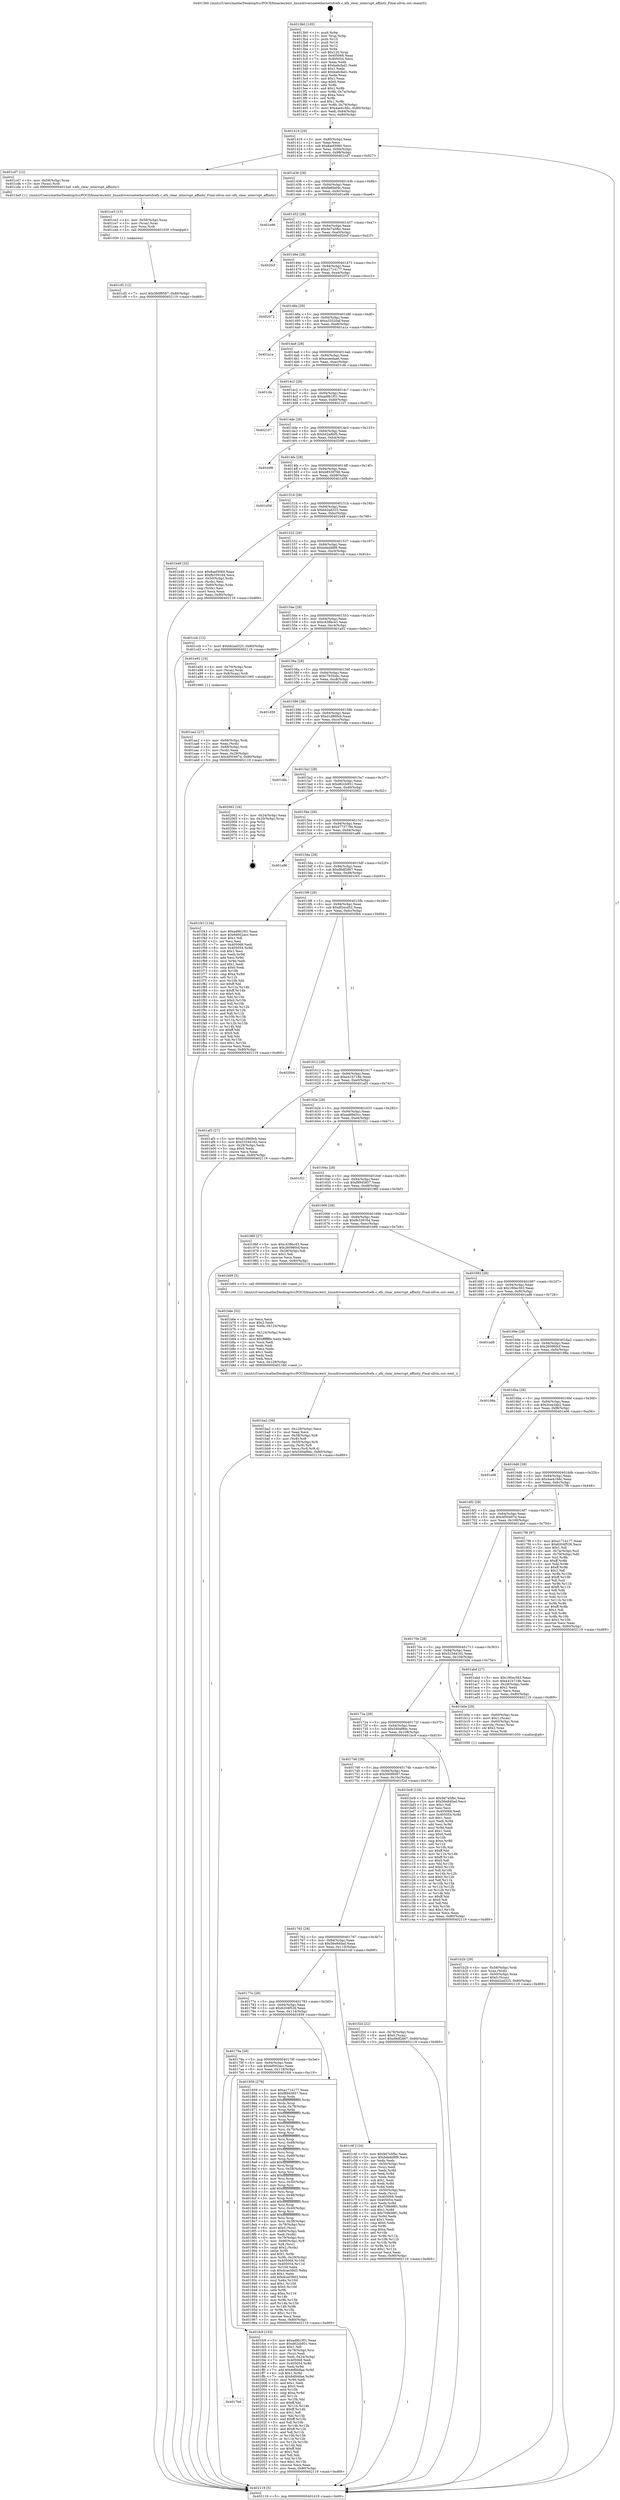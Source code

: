 digraph "0x4013b0" {
  label = "0x4013b0 (/mnt/c/Users/mathe/Desktop/tcc/POCII/binaries/extr_linuxdriversnetethernetsfcefx.c_efx_clear_interrupt_affinity_Final-ollvm.out::main(0))"
  labelloc = "t"
  node[shape=record]

  Entry [label="",width=0.3,height=0.3,shape=circle,fillcolor=black,style=filled]
  "0x401419" [label="{
     0x401419 [29]\l
     | [instrs]\l
     &nbsp;&nbsp;0x401419 \<+3\>: mov -0x80(%rbp),%eax\l
     &nbsp;&nbsp;0x40141c \<+2\>: mov %eax,%ecx\l
     &nbsp;&nbsp;0x40141e \<+6\>: sub $0x8aef3060,%ecx\l
     &nbsp;&nbsp;0x401424 \<+6\>: mov %eax,-0x94(%rbp)\l
     &nbsp;&nbsp;0x40142a \<+6\>: mov %ecx,-0x98(%rbp)\l
     &nbsp;&nbsp;0x401430 \<+6\>: je 0000000000401cd7 \<main+0x927\>\l
  }"]
  "0x401cd7" [label="{
     0x401cd7 [12]\l
     | [instrs]\l
     &nbsp;&nbsp;0x401cd7 \<+4\>: mov -0x58(%rbp),%rax\l
     &nbsp;&nbsp;0x401cdb \<+3\>: mov (%rax),%rdi\l
     &nbsp;&nbsp;0x401cde \<+5\>: call 00000000004013a0 \<efx_clear_interrupt_affinity\>\l
     | [calls]\l
     &nbsp;&nbsp;0x4013a0 \{1\} (/mnt/c/Users/mathe/Desktop/tcc/POCII/binaries/extr_linuxdriversnetethernetsfcefx.c_efx_clear_interrupt_affinity_Final-ollvm.out::efx_clear_interrupt_affinity)\l
  }"]
  "0x401436" [label="{
     0x401436 [28]\l
     | [instrs]\l
     &nbsp;&nbsp;0x401436 \<+5\>: jmp 000000000040143b \<main+0x8b\>\l
     &nbsp;&nbsp;0x40143b \<+6\>: mov -0x94(%rbp),%eax\l
     &nbsp;&nbsp;0x401441 \<+5\>: sub $0x8e6fa09c,%eax\l
     &nbsp;&nbsp;0x401446 \<+6\>: mov %eax,-0x9c(%rbp)\l
     &nbsp;&nbsp;0x40144c \<+6\>: je 0000000000401e96 \<main+0xae6\>\l
  }"]
  Exit [label="",width=0.3,height=0.3,shape=circle,fillcolor=black,style=filled,peripheries=2]
  "0x401e96" [label="{
     0x401e96\l
  }", style=dashed]
  "0x401452" [label="{
     0x401452 [28]\l
     | [instrs]\l
     &nbsp;&nbsp;0x401452 \<+5\>: jmp 0000000000401457 \<main+0xa7\>\l
     &nbsp;&nbsp;0x401457 \<+6\>: mov -0x94(%rbp),%eax\l
     &nbsp;&nbsp;0x40145d \<+5\>: sub $0x9d7a5fbc,%eax\l
     &nbsp;&nbsp;0x401462 \<+6\>: mov %eax,-0xa0(%rbp)\l
     &nbsp;&nbsp;0x401468 \<+6\>: je 00000000004020cf \<main+0xd1f\>\l
  }"]
  "0x4017b6" [label="{
     0x4017b6\l
  }", style=dashed]
  "0x4020cf" [label="{
     0x4020cf\l
  }", style=dashed]
  "0x40146e" [label="{
     0x40146e [28]\l
     | [instrs]\l
     &nbsp;&nbsp;0x40146e \<+5\>: jmp 0000000000401473 \<main+0xc3\>\l
     &nbsp;&nbsp;0x401473 \<+6\>: mov -0x94(%rbp),%eax\l
     &nbsp;&nbsp;0x401479 \<+5\>: sub $0xa1714177,%eax\l
     &nbsp;&nbsp;0x40147e \<+6\>: mov %eax,-0xa4(%rbp)\l
     &nbsp;&nbsp;0x401484 \<+6\>: je 0000000000402072 \<main+0xcc2\>\l
  }"]
  "0x401fc9" [label="{
     0x401fc9 [153]\l
     | [instrs]\l
     &nbsp;&nbsp;0x401fc9 \<+5\>: mov $0xad9b1f01,%eax\l
     &nbsp;&nbsp;0x401fce \<+5\>: mov $0xd62cb951,%ecx\l
     &nbsp;&nbsp;0x401fd3 \<+2\>: mov $0x1,%dl\l
     &nbsp;&nbsp;0x401fd5 \<+4\>: mov -0x78(%rbp),%rsi\l
     &nbsp;&nbsp;0x401fd9 \<+2\>: mov (%rsi),%edi\l
     &nbsp;&nbsp;0x401fdb \<+3\>: mov %edi,-0x24(%rbp)\l
     &nbsp;&nbsp;0x401fde \<+7\>: mov 0x405068,%edi\l
     &nbsp;&nbsp;0x401fe5 \<+8\>: mov 0x405054,%r8d\l
     &nbsp;&nbsp;0x401fed \<+3\>: mov %edi,%r9d\l
     &nbsp;&nbsp;0x401ff0 \<+7\>: add $0x8dfd4fae,%r9d\l
     &nbsp;&nbsp;0x401ff7 \<+4\>: sub $0x1,%r9d\l
     &nbsp;&nbsp;0x401ffb \<+7\>: sub $0x8dfd4fae,%r9d\l
     &nbsp;&nbsp;0x402002 \<+4\>: imul %r9d,%edi\l
     &nbsp;&nbsp;0x402006 \<+3\>: and $0x1,%edi\l
     &nbsp;&nbsp;0x402009 \<+3\>: cmp $0x0,%edi\l
     &nbsp;&nbsp;0x40200c \<+4\>: sete %r10b\l
     &nbsp;&nbsp;0x402010 \<+4\>: cmp $0xa,%r8d\l
     &nbsp;&nbsp;0x402014 \<+4\>: setl %r11b\l
     &nbsp;&nbsp;0x402018 \<+3\>: mov %r10b,%bl\l
     &nbsp;&nbsp;0x40201b \<+3\>: xor $0xff,%bl\l
     &nbsp;&nbsp;0x40201e \<+3\>: mov %r11b,%r14b\l
     &nbsp;&nbsp;0x402021 \<+4\>: xor $0xff,%r14b\l
     &nbsp;&nbsp;0x402025 \<+3\>: xor $0x1,%dl\l
     &nbsp;&nbsp;0x402028 \<+3\>: mov %bl,%r15b\l
     &nbsp;&nbsp;0x40202b \<+4\>: and $0xff,%r15b\l
     &nbsp;&nbsp;0x40202f \<+3\>: and %dl,%r10b\l
     &nbsp;&nbsp;0x402032 \<+3\>: mov %r14b,%r12b\l
     &nbsp;&nbsp;0x402035 \<+4\>: and $0xff,%r12b\l
     &nbsp;&nbsp;0x402039 \<+3\>: and %dl,%r11b\l
     &nbsp;&nbsp;0x40203c \<+3\>: or %r10b,%r15b\l
     &nbsp;&nbsp;0x40203f \<+3\>: or %r11b,%r12b\l
     &nbsp;&nbsp;0x402042 \<+3\>: xor %r12b,%r15b\l
     &nbsp;&nbsp;0x402045 \<+3\>: or %r14b,%bl\l
     &nbsp;&nbsp;0x402048 \<+3\>: xor $0xff,%bl\l
     &nbsp;&nbsp;0x40204b \<+3\>: or $0x1,%dl\l
     &nbsp;&nbsp;0x40204e \<+2\>: and %dl,%bl\l
     &nbsp;&nbsp;0x402050 \<+3\>: or %bl,%r15b\l
     &nbsp;&nbsp;0x402053 \<+4\>: test $0x1,%r15b\l
     &nbsp;&nbsp;0x402057 \<+3\>: cmovne %ecx,%eax\l
     &nbsp;&nbsp;0x40205a \<+3\>: mov %eax,-0x80(%rbp)\l
     &nbsp;&nbsp;0x40205d \<+5\>: jmp 0000000000402119 \<main+0xd69\>\l
  }"]
  "0x402072" [label="{
     0x402072\l
  }", style=dashed]
  "0x40148a" [label="{
     0x40148a [28]\l
     | [instrs]\l
     &nbsp;&nbsp;0x40148a \<+5\>: jmp 000000000040148f \<main+0xdf\>\l
     &nbsp;&nbsp;0x40148f \<+6\>: mov -0x94(%rbp),%eax\l
     &nbsp;&nbsp;0x401495 \<+5\>: sub $0xa33520af,%eax\l
     &nbsp;&nbsp;0x40149a \<+6\>: mov %eax,-0xa8(%rbp)\l
     &nbsp;&nbsp;0x4014a0 \<+6\>: je 0000000000401a1a \<main+0x66a\>\l
  }"]
  "0x401cf2" [label="{
     0x401cf2 [12]\l
     | [instrs]\l
     &nbsp;&nbsp;0x401cf2 \<+7\>: movl $0x560f9587,-0x80(%rbp)\l
     &nbsp;&nbsp;0x401cf9 \<+5\>: jmp 0000000000402119 \<main+0xd69\>\l
  }"]
  "0x401a1a" [label="{
     0x401a1a\l
  }", style=dashed]
  "0x4014a6" [label="{
     0x4014a6 [28]\l
     | [instrs]\l
     &nbsp;&nbsp;0x4014a6 \<+5\>: jmp 00000000004014ab \<main+0xfb\>\l
     &nbsp;&nbsp;0x4014ab \<+6\>: mov -0x94(%rbp),%eax\l
     &nbsp;&nbsp;0x4014b1 \<+5\>: sub $0xaceedaa6,%eax\l
     &nbsp;&nbsp;0x4014b6 \<+6\>: mov %eax,-0xac(%rbp)\l
     &nbsp;&nbsp;0x4014bc \<+6\>: je 0000000000401cfe \<main+0x94e\>\l
  }"]
  "0x401ce3" [label="{
     0x401ce3 [15]\l
     | [instrs]\l
     &nbsp;&nbsp;0x401ce3 \<+4\>: mov -0x58(%rbp),%rax\l
     &nbsp;&nbsp;0x401ce7 \<+3\>: mov (%rax),%rax\l
     &nbsp;&nbsp;0x401cea \<+3\>: mov %rax,%rdi\l
     &nbsp;&nbsp;0x401ced \<+5\>: call 0000000000401030 \<free@plt\>\l
     | [calls]\l
     &nbsp;&nbsp;0x401030 \{1\} (unknown)\l
  }"]
  "0x401cfe" [label="{
     0x401cfe\l
  }", style=dashed]
  "0x4014c2" [label="{
     0x4014c2 [28]\l
     | [instrs]\l
     &nbsp;&nbsp;0x4014c2 \<+5\>: jmp 00000000004014c7 \<main+0x117\>\l
     &nbsp;&nbsp;0x4014c7 \<+6\>: mov -0x94(%rbp),%eax\l
     &nbsp;&nbsp;0x4014cd \<+5\>: sub $0xad9b1f01,%eax\l
     &nbsp;&nbsp;0x4014d2 \<+6\>: mov %eax,-0xb0(%rbp)\l
     &nbsp;&nbsp;0x4014d8 \<+6\>: je 0000000000402107 \<main+0xd57\>\l
  }"]
  "0x401ba2" [label="{
     0x401ba2 [39]\l
     | [instrs]\l
     &nbsp;&nbsp;0x401ba2 \<+6\>: mov -0x128(%rbp),%ecx\l
     &nbsp;&nbsp;0x401ba8 \<+3\>: imul %eax,%ecx\l
     &nbsp;&nbsp;0x401bab \<+4\>: mov -0x58(%rbp),%r8\l
     &nbsp;&nbsp;0x401baf \<+3\>: mov (%r8),%r8\l
     &nbsp;&nbsp;0x401bb2 \<+4\>: mov -0x50(%rbp),%r9\l
     &nbsp;&nbsp;0x401bb6 \<+3\>: movslq (%r9),%r9\l
     &nbsp;&nbsp;0x401bb9 \<+4\>: mov %ecx,(%r8,%r9,4)\l
     &nbsp;&nbsp;0x401bbd \<+7\>: movl $0x540af9dc,-0x80(%rbp)\l
     &nbsp;&nbsp;0x401bc4 \<+5\>: jmp 0000000000402119 \<main+0xd69\>\l
  }"]
  "0x402107" [label="{
     0x402107\l
  }", style=dashed]
  "0x4014de" [label="{
     0x4014de [28]\l
     | [instrs]\l
     &nbsp;&nbsp;0x4014de \<+5\>: jmp 00000000004014e3 \<main+0x133\>\l
     &nbsp;&nbsp;0x4014e3 \<+6\>: mov -0x94(%rbp),%eax\l
     &nbsp;&nbsp;0x4014e9 \<+5\>: sub $0xb42a8bf5,%eax\l
     &nbsp;&nbsp;0x4014ee \<+6\>: mov %eax,-0xb4(%rbp)\l
     &nbsp;&nbsp;0x4014f4 \<+6\>: je 00000000004020f6 \<main+0xd46\>\l
  }"]
  "0x401b6e" [label="{
     0x401b6e [52]\l
     | [instrs]\l
     &nbsp;&nbsp;0x401b6e \<+2\>: xor %ecx,%ecx\l
     &nbsp;&nbsp;0x401b70 \<+5\>: mov $0x2,%edx\l
     &nbsp;&nbsp;0x401b75 \<+6\>: mov %edx,-0x124(%rbp)\l
     &nbsp;&nbsp;0x401b7b \<+1\>: cltd\l
     &nbsp;&nbsp;0x401b7c \<+6\>: mov -0x124(%rbp),%esi\l
     &nbsp;&nbsp;0x401b82 \<+2\>: idiv %esi\l
     &nbsp;&nbsp;0x401b84 \<+6\>: imul $0xfffffffe,%edx,%edx\l
     &nbsp;&nbsp;0x401b8a \<+2\>: mov %ecx,%edi\l
     &nbsp;&nbsp;0x401b8c \<+2\>: sub %edx,%edi\l
     &nbsp;&nbsp;0x401b8e \<+2\>: mov %ecx,%edx\l
     &nbsp;&nbsp;0x401b90 \<+3\>: sub $0x1,%edx\l
     &nbsp;&nbsp;0x401b93 \<+2\>: add %edx,%edi\l
     &nbsp;&nbsp;0x401b95 \<+2\>: sub %edi,%ecx\l
     &nbsp;&nbsp;0x401b97 \<+6\>: mov %ecx,-0x128(%rbp)\l
     &nbsp;&nbsp;0x401b9d \<+5\>: call 0000000000401160 \<next_i\>\l
     | [calls]\l
     &nbsp;&nbsp;0x401160 \{1\} (/mnt/c/Users/mathe/Desktop/tcc/POCII/binaries/extr_linuxdriversnetethernetsfcefx.c_efx_clear_interrupt_affinity_Final-ollvm.out::next_i)\l
  }"]
  "0x4020f6" [label="{
     0x4020f6\l
  }", style=dashed]
  "0x4014fa" [label="{
     0x4014fa [28]\l
     | [instrs]\l
     &nbsp;&nbsp;0x4014fa \<+5\>: jmp 00000000004014ff \<main+0x14f\>\l
     &nbsp;&nbsp;0x4014ff \<+6\>: mov -0x94(%rbp),%eax\l
     &nbsp;&nbsp;0x401505 \<+5\>: sub $0xb8538798,%eax\l
     &nbsp;&nbsp;0x40150a \<+6\>: mov %eax,-0xb8(%rbp)\l
     &nbsp;&nbsp;0x401510 \<+6\>: je 0000000000401d59 \<main+0x9a9\>\l
  }"]
  "0x401b2b" [label="{
     0x401b2b [29]\l
     | [instrs]\l
     &nbsp;&nbsp;0x401b2b \<+4\>: mov -0x58(%rbp),%rdi\l
     &nbsp;&nbsp;0x401b2f \<+3\>: mov %rax,(%rdi)\l
     &nbsp;&nbsp;0x401b32 \<+4\>: mov -0x50(%rbp),%rax\l
     &nbsp;&nbsp;0x401b36 \<+6\>: movl $0x0,(%rax)\l
     &nbsp;&nbsp;0x401b3c \<+7\>: movl $0xbb2ad325,-0x80(%rbp)\l
     &nbsp;&nbsp;0x401b43 \<+5\>: jmp 0000000000402119 \<main+0xd69\>\l
  }"]
  "0x401d59" [label="{
     0x401d59\l
  }", style=dashed]
  "0x401516" [label="{
     0x401516 [28]\l
     | [instrs]\l
     &nbsp;&nbsp;0x401516 \<+5\>: jmp 000000000040151b \<main+0x16b\>\l
     &nbsp;&nbsp;0x40151b \<+6\>: mov -0x94(%rbp),%eax\l
     &nbsp;&nbsp;0x401521 \<+5\>: sub $0xbb2ad325,%eax\l
     &nbsp;&nbsp;0x401526 \<+6\>: mov %eax,-0xbc(%rbp)\l
     &nbsp;&nbsp;0x40152c \<+6\>: je 0000000000401b48 \<main+0x798\>\l
  }"]
  "0x401aa2" [label="{
     0x401aa2 [27]\l
     | [instrs]\l
     &nbsp;&nbsp;0x401aa2 \<+4\>: mov -0x68(%rbp),%rdi\l
     &nbsp;&nbsp;0x401aa6 \<+2\>: mov %eax,(%rdi)\l
     &nbsp;&nbsp;0x401aa8 \<+4\>: mov -0x68(%rbp),%rdi\l
     &nbsp;&nbsp;0x401aac \<+2\>: mov (%rdi),%eax\l
     &nbsp;&nbsp;0x401aae \<+3\>: mov %eax,-0x28(%rbp)\l
     &nbsp;&nbsp;0x401ab1 \<+7\>: movl $0x4f50497d,-0x80(%rbp)\l
     &nbsp;&nbsp;0x401ab8 \<+5\>: jmp 0000000000402119 \<main+0xd69\>\l
  }"]
  "0x401b48" [label="{
     0x401b48 [33]\l
     | [instrs]\l
     &nbsp;&nbsp;0x401b48 \<+5\>: mov $0x8aef3060,%eax\l
     &nbsp;&nbsp;0x401b4d \<+5\>: mov $0xfb339164,%ecx\l
     &nbsp;&nbsp;0x401b52 \<+4\>: mov -0x50(%rbp),%rdx\l
     &nbsp;&nbsp;0x401b56 \<+2\>: mov (%rdx),%esi\l
     &nbsp;&nbsp;0x401b58 \<+4\>: mov -0x60(%rbp),%rdx\l
     &nbsp;&nbsp;0x401b5c \<+2\>: cmp (%rdx),%esi\l
     &nbsp;&nbsp;0x401b5e \<+3\>: cmovl %ecx,%eax\l
     &nbsp;&nbsp;0x401b61 \<+3\>: mov %eax,-0x80(%rbp)\l
     &nbsp;&nbsp;0x401b64 \<+5\>: jmp 0000000000402119 \<main+0xd69\>\l
  }"]
  "0x401532" [label="{
     0x401532 [28]\l
     | [instrs]\l
     &nbsp;&nbsp;0x401532 \<+5\>: jmp 0000000000401537 \<main+0x187\>\l
     &nbsp;&nbsp;0x401537 \<+6\>: mov -0x94(%rbp),%eax\l
     &nbsp;&nbsp;0x40153d \<+5\>: sub $0xbdedd8f9,%eax\l
     &nbsp;&nbsp;0x401542 \<+6\>: mov %eax,-0xc0(%rbp)\l
     &nbsp;&nbsp;0x401548 \<+6\>: je 0000000000401ccb \<main+0x91b\>\l
  }"]
  "0x40179a" [label="{
     0x40179a [28]\l
     | [instrs]\l
     &nbsp;&nbsp;0x40179a \<+5\>: jmp 000000000040179f \<main+0x3ef\>\l
     &nbsp;&nbsp;0x40179f \<+6\>: mov -0x94(%rbp),%eax\l
     &nbsp;&nbsp;0x4017a5 \<+5\>: sub $0x6d002acc,%eax\l
     &nbsp;&nbsp;0x4017aa \<+6\>: mov %eax,-0x118(%rbp)\l
     &nbsp;&nbsp;0x4017b0 \<+6\>: je 0000000000401fc9 \<main+0xc19\>\l
  }"]
  "0x401ccb" [label="{
     0x401ccb [12]\l
     | [instrs]\l
     &nbsp;&nbsp;0x401ccb \<+7\>: movl $0xbb2ad325,-0x80(%rbp)\l
     &nbsp;&nbsp;0x401cd2 \<+5\>: jmp 0000000000402119 \<main+0xd69\>\l
  }"]
  "0x40154e" [label="{
     0x40154e [28]\l
     | [instrs]\l
     &nbsp;&nbsp;0x40154e \<+5\>: jmp 0000000000401553 \<main+0x1a3\>\l
     &nbsp;&nbsp;0x401553 \<+6\>: mov -0x94(%rbp),%eax\l
     &nbsp;&nbsp;0x401559 \<+5\>: sub $0xc438bc43,%eax\l
     &nbsp;&nbsp;0x40155e \<+6\>: mov %eax,-0xc4(%rbp)\l
     &nbsp;&nbsp;0x401564 \<+6\>: je 0000000000401a92 \<main+0x6e2\>\l
  }"]
  "0x401859" [label="{
     0x401859 [278]\l
     | [instrs]\l
     &nbsp;&nbsp;0x401859 \<+5\>: mov $0xa1714177,%eax\l
     &nbsp;&nbsp;0x40185e \<+5\>: mov $0xf8945857,%ecx\l
     &nbsp;&nbsp;0x401863 \<+3\>: mov %rsp,%rdx\l
     &nbsp;&nbsp;0x401866 \<+4\>: add $0xfffffffffffffff0,%rdx\l
     &nbsp;&nbsp;0x40186a \<+3\>: mov %rdx,%rsp\l
     &nbsp;&nbsp;0x40186d \<+4\>: mov %rdx,-0x78(%rbp)\l
     &nbsp;&nbsp;0x401871 \<+3\>: mov %rsp,%rdx\l
     &nbsp;&nbsp;0x401874 \<+4\>: add $0xfffffffffffffff0,%rdx\l
     &nbsp;&nbsp;0x401878 \<+3\>: mov %rdx,%rsp\l
     &nbsp;&nbsp;0x40187b \<+3\>: mov %rsp,%rsi\l
     &nbsp;&nbsp;0x40187e \<+4\>: add $0xfffffffffffffff0,%rsi\l
     &nbsp;&nbsp;0x401882 \<+3\>: mov %rsi,%rsp\l
     &nbsp;&nbsp;0x401885 \<+4\>: mov %rsi,-0x70(%rbp)\l
     &nbsp;&nbsp;0x401889 \<+3\>: mov %rsp,%rsi\l
     &nbsp;&nbsp;0x40188c \<+4\>: add $0xfffffffffffffff0,%rsi\l
     &nbsp;&nbsp;0x401890 \<+3\>: mov %rsi,%rsp\l
     &nbsp;&nbsp;0x401893 \<+4\>: mov %rsi,-0x68(%rbp)\l
     &nbsp;&nbsp;0x401897 \<+3\>: mov %rsp,%rsi\l
     &nbsp;&nbsp;0x40189a \<+4\>: add $0xfffffffffffffff0,%rsi\l
     &nbsp;&nbsp;0x40189e \<+3\>: mov %rsi,%rsp\l
     &nbsp;&nbsp;0x4018a1 \<+4\>: mov %rsi,-0x60(%rbp)\l
     &nbsp;&nbsp;0x4018a5 \<+3\>: mov %rsp,%rsi\l
     &nbsp;&nbsp;0x4018a8 \<+4\>: add $0xfffffffffffffff0,%rsi\l
     &nbsp;&nbsp;0x4018ac \<+3\>: mov %rsi,%rsp\l
     &nbsp;&nbsp;0x4018af \<+4\>: mov %rsi,-0x58(%rbp)\l
     &nbsp;&nbsp;0x4018b3 \<+3\>: mov %rsp,%rsi\l
     &nbsp;&nbsp;0x4018b6 \<+4\>: add $0xfffffffffffffff0,%rsi\l
     &nbsp;&nbsp;0x4018ba \<+3\>: mov %rsi,%rsp\l
     &nbsp;&nbsp;0x4018bd \<+4\>: mov %rsi,-0x50(%rbp)\l
     &nbsp;&nbsp;0x4018c1 \<+3\>: mov %rsp,%rsi\l
     &nbsp;&nbsp;0x4018c4 \<+4\>: add $0xfffffffffffffff0,%rsi\l
     &nbsp;&nbsp;0x4018c8 \<+3\>: mov %rsi,%rsp\l
     &nbsp;&nbsp;0x4018cb \<+4\>: mov %rsi,-0x48(%rbp)\l
     &nbsp;&nbsp;0x4018cf \<+3\>: mov %rsp,%rsi\l
     &nbsp;&nbsp;0x4018d2 \<+4\>: add $0xfffffffffffffff0,%rsi\l
     &nbsp;&nbsp;0x4018d6 \<+3\>: mov %rsi,%rsp\l
     &nbsp;&nbsp;0x4018d9 \<+4\>: mov %rsi,-0x40(%rbp)\l
     &nbsp;&nbsp;0x4018dd \<+3\>: mov %rsp,%rsi\l
     &nbsp;&nbsp;0x4018e0 \<+4\>: add $0xfffffffffffffff0,%rsi\l
     &nbsp;&nbsp;0x4018e4 \<+3\>: mov %rsi,%rsp\l
     &nbsp;&nbsp;0x4018e7 \<+4\>: mov %rsi,-0x38(%rbp)\l
     &nbsp;&nbsp;0x4018eb \<+4\>: mov -0x78(%rbp),%rsi\l
     &nbsp;&nbsp;0x4018ef \<+6\>: movl $0x0,(%rsi)\l
     &nbsp;&nbsp;0x4018f5 \<+6\>: mov -0x84(%rbp),%edi\l
     &nbsp;&nbsp;0x4018fb \<+2\>: mov %edi,(%rdx)\l
     &nbsp;&nbsp;0x4018fd \<+4\>: mov -0x70(%rbp),%rsi\l
     &nbsp;&nbsp;0x401901 \<+7\>: mov -0x90(%rbp),%r8\l
     &nbsp;&nbsp;0x401908 \<+3\>: mov %r8,(%rsi)\l
     &nbsp;&nbsp;0x40190b \<+3\>: cmpl $0x2,(%rdx)\l
     &nbsp;&nbsp;0x40190e \<+4\>: setne %r9b\l
     &nbsp;&nbsp;0x401912 \<+4\>: and $0x1,%r9b\l
     &nbsp;&nbsp;0x401916 \<+4\>: mov %r9b,-0x29(%rbp)\l
     &nbsp;&nbsp;0x40191a \<+8\>: mov 0x405068,%r10d\l
     &nbsp;&nbsp;0x401922 \<+8\>: mov 0x405054,%r11d\l
     &nbsp;&nbsp;0x40192a \<+3\>: mov %r10d,%ebx\l
     &nbsp;&nbsp;0x40192d \<+6\>: sub $0xdcae38d3,%ebx\l
     &nbsp;&nbsp;0x401933 \<+3\>: sub $0x1,%ebx\l
     &nbsp;&nbsp;0x401936 \<+6\>: add $0xdcae38d3,%ebx\l
     &nbsp;&nbsp;0x40193c \<+4\>: imul %ebx,%r10d\l
     &nbsp;&nbsp;0x401940 \<+4\>: and $0x1,%r10d\l
     &nbsp;&nbsp;0x401944 \<+4\>: cmp $0x0,%r10d\l
     &nbsp;&nbsp;0x401948 \<+4\>: sete %r9b\l
     &nbsp;&nbsp;0x40194c \<+4\>: cmp $0xa,%r11d\l
     &nbsp;&nbsp;0x401950 \<+4\>: setl %r14b\l
     &nbsp;&nbsp;0x401954 \<+3\>: mov %r9b,%r15b\l
     &nbsp;&nbsp;0x401957 \<+3\>: and %r14b,%r15b\l
     &nbsp;&nbsp;0x40195a \<+3\>: xor %r14b,%r9b\l
     &nbsp;&nbsp;0x40195d \<+3\>: or %r9b,%r15b\l
     &nbsp;&nbsp;0x401960 \<+4\>: test $0x1,%r15b\l
     &nbsp;&nbsp;0x401964 \<+3\>: cmovne %ecx,%eax\l
     &nbsp;&nbsp;0x401967 \<+3\>: mov %eax,-0x80(%rbp)\l
     &nbsp;&nbsp;0x40196a \<+5\>: jmp 0000000000402119 \<main+0xd69\>\l
  }"]
  "0x401a92" [label="{
     0x401a92 [16]\l
     | [instrs]\l
     &nbsp;&nbsp;0x401a92 \<+4\>: mov -0x70(%rbp),%rax\l
     &nbsp;&nbsp;0x401a96 \<+3\>: mov (%rax),%rax\l
     &nbsp;&nbsp;0x401a99 \<+4\>: mov 0x8(%rax),%rdi\l
     &nbsp;&nbsp;0x401a9d \<+5\>: call 0000000000401060 \<atoi@plt\>\l
     | [calls]\l
     &nbsp;&nbsp;0x401060 \{1\} (unknown)\l
  }"]
  "0x40156a" [label="{
     0x40156a [28]\l
     | [instrs]\l
     &nbsp;&nbsp;0x40156a \<+5\>: jmp 000000000040156f \<main+0x1bf\>\l
     &nbsp;&nbsp;0x40156f \<+6\>: mov -0x94(%rbp),%eax\l
     &nbsp;&nbsp;0x401575 \<+5\>: sub $0xc7935ebc,%eax\l
     &nbsp;&nbsp;0x40157a \<+6\>: mov %eax,-0xc8(%rbp)\l
     &nbsp;&nbsp;0x401580 \<+6\>: je 0000000000401d38 \<main+0x988\>\l
  }"]
  "0x40177e" [label="{
     0x40177e [28]\l
     | [instrs]\l
     &nbsp;&nbsp;0x40177e \<+5\>: jmp 0000000000401783 \<main+0x3d3\>\l
     &nbsp;&nbsp;0x401783 \<+6\>: mov -0x94(%rbp),%eax\l
     &nbsp;&nbsp;0x401789 \<+5\>: sub $0x6204f526,%eax\l
     &nbsp;&nbsp;0x40178e \<+6\>: mov %eax,-0x114(%rbp)\l
     &nbsp;&nbsp;0x401794 \<+6\>: je 0000000000401859 \<main+0x4a9\>\l
  }"]
  "0x401d38" [label="{
     0x401d38\l
  }", style=dashed]
  "0x401586" [label="{
     0x401586 [28]\l
     | [instrs]\l
     &nbsp;&nbsp;0x401586 \<+5\>: jmp 000000000040158b \<main+0x1db\>\l
     &nbsp;&nbsp;0x40158b \<+6\>: mov -0x94(%rbp),%eax\l
     &nbsp;&nbsp;0x401591 \<+5\>: sub $0xd1d969cb,%eax\l
     &nbsp;&nbsp;0x401596 \<+6\>: mov %eax,-0xcc(%rbp)\l
     &nbsp;&nbsp;0x40159c \<+6\>: je 0000000000401dfa \<main+0xa4a\>\l
  }"]
  "0x401c4f" [label="{
     0x401c4f [124]\l
     | [instrs]\l
     &nbsp;&nbsp;0x401c4f \<+5\>: mov $0x9d7a5fbc,%eax\l
     &nbsp;&nbsp;0x401c54 \<+5\>: mov $0xbdedd8f9,%ecx\l
     &nbsp;&nbsp;0x401c59 \<+2\>: xor %edx,%edx\l
     &nbsp;&nbsp;0x401c5b \<+4\>: mov -0x50(%rbp),%rsi\l
     &nbsp;&nbsp;0x401c5f \<+2\>: mov (%rsi),%edi\l
     &nbsp;&nbsp;0x401c61 \<+3\>: mov %edx,%r8d\l
     &nbsp;&nbsp;0x401c64 \<+3\>: sub %edi,%r8d\l
     &nbsp;&nbsp;0x401c67 \<+2\>: mov %edx,%edi\l
     &nbsp;&nbsp;0x401c69 \<+3\>: sub $0x1,%edi\l
     &nbsp;&nbsp;0x401c6c \<+3\>: add %edi,%r8d\l
     &nbsp;&nbsp;0x401c6f \<+3\>: sub %r8d,%edx\l
     &nbsp;&nbsp;0x401c72 \<+4\>: mov -0x50(%rbp),%rsi\l
     &nbsp;&nbsp;0x401c76 \<+2\>: mov %edx,(%rsi)\l
     &nbsp;&nbsp;0x401c78 \<+7\>: mov 0x405068,%edx\l
     &nbsp;&nbsp;0x401c7f \<+7\>: mov 0x405054,%edi\l
     &nbsp;&nbsp;0x401c86 \<+3\>: mov %edx,%r8d\l
     &nbsp;&nbsp;0x401c89 \<+7\>: add $0x709b98f1,%r8d\l
     &nbsp;&nbsp;0x401c90 \<+4\>: sub $0x1,%r8d\l
     &nbsp;&nbsp;0x401c94 \<+7\>: sub $0x709b98f1,%r8d\l
     &nbsp;&nbsp;0x401c9b \<+4\>: imul %r8d,%edx\l
     &nbsp;&nbsp;0x401c9f \<+3\>: and $0x1,%edx\l
     &nbsp;&nbsp;0x401ca2 \<+3\>: cmp $0x0,%edx\l
     &nbsp;&nbsp;0x401ca5 \<+4\>: sete %r9b\l
     &nbsp;&nbsp;0x401ca9 \<+3\>: cmp $0xa,%edi\l
     &nbsp;&nbsp;0x401cac \<+4\>: setl %r10b\l
     &nbsp;&nbsp;0x401cb0 \<+3\>: mov %r9b,%r11b\l
     &nbsp;&nbsp;0x401cb3 \<+3\>: and %r10b,%r11b\l
     &nbsp;&nbsp;0x401cb6 \<+3\>: xor %r10b,%r9b\l
     &nbsp;&nbsp;0x401cb9 \<+3\>: or %r9b,%r11b\l
     &nbsp;&nbsp;0x401cbc \<+4\>: test $0x1,%r11b\l
     &nbsp;&nbsp;0x401cc0 \<+3\>: cmovne %ecx,%eax\l
     &nbsp;&nbsp;0x401cc3 \<+3\>: mov %eax,-0x80(%rbp)\l
     &nbsp;&nbsp;0x401cc6 \<+5\>: jmp 0000000000402119 \<main+0xd69\>\l
  }"]
  "0x401dfa" [label="{
     0x401dfa\l
  }", style=dashed]
  "0x4015a2" [label="{
     0x4015a2 [28]\l
     | [instrs]\l
     &nbsp;&nbsp;0x4015a2 \<+5\>: jmp 00000000004015a7 \<main+0x1f7\>\l
     &nbsp;&nbsp;0x4015a7 \<+6\>: mov -0x94(%rbp),%eax\l
     &nbsp;&nbsp;0x4015ad \<+5\>: sub $0xd62cb951,%eax\l
     &nbsp;&nbsp;0x4015b2 \<+6\>: mov %eax,-0xd0(%rbp)\l
     &nbsp;&nbsp;0x4015b8 \<+6\>: je 0000000000402062 \<main+0xcb2\>\l
  }"]
  "0x401762" [label="{
     0x401762 [28]\l
     | [instrs]\l
     &nbsp;&nbsp;0x401762 \<+5\>: jmp 0000000000401767 \<main+0x3b7\>\l
     &nbsp;&nbsp;0x401767 \<+6\>: mov -0x94(%rbp),%eax\l
     &nbsp;&nbsp;0x40176d \<+5\>: sub $0x56e840ad,%eax\l
     &nbsp;&nbsp;0x401772 \<+6\>: mov %eax,-0x110(%rbp)\l
     &nbsp;&nbsp;0x401778 \<+6\>: je 0000000000401c4f \<main+0x89f\>\l
  }"]
  "0x402062" [label="{
     0x402062 [16]\l
     | [instrs]\l
     &nbsp;&nbsp;0x402062 \<+3\>: mov -0x24(%rbp),%eax\l
     &nbsp;&nbsp;0x402065 \<+4\>: lea -0x20(%rbp),%rsp\l
     &nbsp;&nbsp;0x402069 \<+1\>: pop %rbx\l
     &nbsp;&nbsp;0x40206a \<+2\>: pop %r12\l
     &nbsp;&nbsp;0x40206c \<+2\>: pop %r14\l
     &nbsp;&nbsp;0x40206e \<+2\>: pop %r15\l
     &nbsp;&nbsp;0x402070 \<+1\>: pop %rbp\l
     &nbsp;&nbsp;0x402071 \<+1\>: ret\l
  }"]
  "0x4015be" [label="{
     0x4015be [28]\l
     | [instrs]\l
     &nbsp;&nbsp;0x4015be \<+5\>: jmp 00000000004015c3 \<main+0x213\>\l
     &nbsp;&nbsp;0x4015c3 \<+6\>: mov -0x94(%rbp),%eax\l
     &nbsp;&nbsp;0x4015c9 \<+5\>: sub $0xd773776e,%eax\l
     &nbsp;&nbsp;0x4015ce \<+6\>: mov %eax,-0xd4(%rbp)\l
     &nbsp;&nbsp;0x4015d4 \<+6\>: je 0000000000401a86 \<main+0x6d6\>\l
  }"]
  "0x401f2d" [label="{
     0x401f2d [22]\l
     | [instrs]\l
     &nbsp;&nbsp;0x401f2d \<+4\>: mov -0x78(%rbp),%rax\l
     &nbsp;&nbsp;0x401f31 \<+6\>: movl $0x0,(%rax)\l
     &nbsp;&nbsp;0x401f37 \<+7\>: movl $0xd9df2867,-0x80(%rbp)\l
     &nbsp;&nbsp;0x401f3e \<+5\>: jmp 0000000000402119 \<main+0xd69\>\l
  }"]
  "0x401a86" [label="{
     0x401a86\l
  }", style=dashed]
  "0x4015da" [label="{
     0x4015da [28]\l
     | [instrs]\l
     &nbsp;&nbsp;0x4015da \<+5\>: jmp 00000000004015df \<main+0x22f\>\l
     &nbsp;&nbsp;0x4015df \<+6\>: mov -0x94(%rbp),%eax\l
     &nbsp;&nbsp;0x4015e5 \<+5\>: sub $0xd9df2867,%eax\l
     &nbsp;&nbsp;0x4015ea \<+6\>: mov %eax,-0xd8(%rbp)\l
     &nbsp;&nbsp;0x4015f0 \<+6\>: je 0000000000401f43 \<main+0xb93\>\l
  }"]
  "0x401746" [label="{
     0x401746 [28]\l
     | [instrs]\l
     &nbsp;&nbsp;0x401746 \<+5\>: jmp 000000000040174b \<main+0x39b\>\l
     &nbsp;&nbsp;0x40174b \<+6\>: mov -0x94(%rbp),%eax\l
     &nbsp;&nbsp;0x401751 \<+5\>: sub $0x560f9587,%eax\l
     &nbsp;&nbsp;0x401756 \<+6\>: mov %eax,-0x10c(%rbp)\l
     &nbsp;&nbsp;0x40175c \<+6\>: je 0000000000401f2d \<main+0xb7d\>\l
  }"]
  "0x401f43" [label="{
     0x401f43 [134]\l
     | [instrs]\l
     &nbsp;&nbsp;0x401f43 \<+5\>: mov $0xad9b1f01,%eax\l
     &nbsp;&nbsp;0x401f48 \<+5\>: mov $0x6d002acc,%ecx\l
     &nbsp;&nbsp;0x401f4d \<+2\>: mov $0x1,%dl\l
     &nbsp;&nbsp;0x401f4f \<+2\>: xor %esi,%esi\l
     &nbsp;&nbsp;0x401f51 \<+7\>: mov 0x405068,%edi\l
     &nbsp;&nbsp;0x401f58 \<+8\>: mov 0x405054,%r8d\l
     &nbsp;&nbsp;0x401f60 \<+3\>: sub $0x1,%esi\l
     &nbsp;&nbsp;0x401f63 \<+3\>: mov %edi,%r9d\l
     &nbsp;&nbsp;0x401f66 \<+3\>: add %esi,%r9d\l
     &nbsp;&nbsp;0x401f69 \<+4\>: imul %r9d,%edi\l
     &nbsp;&nbsp;0x401f6d \<+3\>: and $0x1,%edi\l
     &nbsp;&nbsp;0x401f70 \<+3\>: cmp $0x0,%edi\l
     &nbsp;&nbsp;0x401f73 \<+4\>: sete %r10b\l
     &nbsp;&nbsp;0x401f77 \<+4\>: cmp $0xa,%r8d\l
     &nbsp;&nbsp;0x401f7b \<+4\>: setl %r11b\l
     &nbsp;&nbsp;0x401f7f \<+3\>: mov %r10b,%bl\l
     &nbsp;&nbsp;0x401f82 \<+3\>: xor $0xff,%bl\l
     &nbsp;&nbsp;0x401f85 \<+3\>: mov %r11b,%r14b\l
     &nbsp;&nbsp;0x401f88 \<+4\>: xor $0xff,%r14b\l
     &nbsp;&nbsp;0x401f8c \<+3\>: xor $0x0,%dl\l
     &nbsp;&nbsp;0x401f8f \<+3\>: mov %bl,%r15b\l
     &nbsp;&nbsp;0x401f92 \<+4\>: and $0x0,%r15b\l
     &nbsp;&nbsp;0x401f96 \<+3\>: and %dl,%r10b\l
     &nbsp;&nbsp;0x401f99 \<+3\>: mov %r14b,%r12b\l
     &nbsp;&nbsp;0x401f9c \<+4\>: and $0x0,%r12b\l
     &nbsp;&nbsp;0x401fa0 \<+3\>: and %dl,%r11b\l
     &nbsp;&nbsp;0x401fa3 \<+3\>: or %r10b,%r15b\l
     &nbsp;&nbsp;0x401fa6 \<+3\>: or %r11b,%r12b\l
     &nbsp;&nbsp;0x401fa9 \<+3\>: xor %r12b,%r15b\l
     &nbsp;&nbsp;0x401fac \<+3\>: or %r14b,%bl\l
     &nbsp;&nbsp;0x401faf \<+3\>: xor $0xff,%bl\l
     &nbsp;&nbsp;0x401fb2 \<+3\>: or $0x0,%dl\l
     &nbsp;&nbsp;0x401fb5 \<+2\>: and %dl,%bl\l
     &nbsp;&nbsp;0x401fb7 \<+3\>: or %bl,%r15b\l
     &nbsp;&nbsp;0x401fba \<+4\>: test $0x1,%r15b\l
     &nbsp;&nbsp;0x401fbe \<+3\>: cmovne %ecx,%eax\l
     &nbsp;&nbsp;0x401fc1 \<+3\>: mov %eax,-0x80(%rbp)\l
     &nbsp;&nbsp;0x401fc4 \<+5\>: jmp 0000000000402119 \<main+0xd69\>\l
  }"]
  "0x4015f6" [label="{
     0x4015f6 [28]\l
     | [instrs]\l
     &nbsp;&nbsp;0x4015f6 \<+5\>: jmp 00000000004015fb \<main+0x24b\>\l
     &nbsp;&nbsp;0x4015fb \<+6\>: mov -0x94(%rbp),%eax\l
     &nbsp;&nbsp;0x401601 \<+5\>: sub $0xdf2ecd52,%eax\l
     &nbsp;&nbsp;0x401606 \<+6\>: mov %eax,-0xdc(%rbp)\l
     &nbsp;&nbsp;0x40160c \<+6\>: je 00000000004020b4 \<main+0xd04\>\l
  }"]
  "0x401bc9" [label="{
     0x401bc9 [134]\l
     | [instrs]\l
     &nbsp;&nbsp;0x401bc9 \<+5\>: mov $0x9d7a5fbc,%eax\l
     &nbsp;&nbsp;0x401bce \<+5\>: mov $0x56e840ad,%ecx\l
     &nbsp;&nbsp;0x401bd3 \<+2\>: mov $0x1,%dl\l
     &nbsp;&nbsp;0x401bd5 \<+2\>: xor %esi,%esi\l
     &nbsp;&nbsp;0x401bd7 \<+7\>: mov 0x405068,%edi\l
     &nbsp;&nbsp;0x401bde \<+8\>: mov 0x405054,%r8d\l
     &nbsp;&nbsp;0x401be6 \<+3\>: sub $0x1,%esi\l
     &nbsp;&nbsp;0x401be9 \<+3\>: mov %edi,%r9d\l
     &nbsp;&nbsp;0x401bec \<+3\>: add %esi,%r9d\l
     &nbsp;&nbsp;0x401bef \<+4\>: imul %r9d,%edi\l
     &nbsp;&nbsp;0x401bf3 \<+3\>: and $0x1,%edi\l
     &nbsp;&nbsp;0x401bf6 \<+3\>: cmp $0x0,%edi\l
     &nbsp;&nbsp;0x401bf9 \<+4\>: sete %r10b\l
     &nbsp;&nbsp;0x401bfd \<+4\>: cmp $0xa,%r8d\l
     &nbsp;&nbsp;0x401c01 \<+4\>: setl %r11b\l
     &nbsp;&nbsp;0x401c05 \<+3\>: mov %r10b,%bl\l
     &nbsp;&nbsp;0x401c08 \<+3\>: xor $0xff,%bl\l
     &nbsp;&nbsp;0x401c0b \<+3\>: mov %r11b,%r14b\l
     &nbsp;&nbsp;0x401c0e \<+4\>: xor $0xff,%r14b\l
     &nbsp;&nbsp;0x401c12 \<+3\>: xor $0x0,%dl\l
     &nbsp;&nbsp;0x401c15 \<+3\>: mov %bl,%r15b\l
     &nbsp;&nbsp;0x401c18 \<+4\>: and $0x0,%r15b\l
     &nbsp;&nbsp;0x401c1c \<+3\>: and %dl,%r10b\l
     &nbsp;&nbsp;0x401c1f \<+3\>: mov %r14b,%r12b\l
     &nbsp;&nbsp;0x401c22 \<+4\>: and $0x0,%r12b\l
     &nbsp;&nbsp;0x401c26 \<+3\>: and %dl,%r11b\l
     &nbsp;&nbsp;0x401c29 \<+3\>: or %r10b,%r15b\l
     &nbsp;&nbsp;0x401c2c \<+3\>: or %r11b,%r12b\l
     &nbsp;&nbsp;0x401c2f \<+3\>: xor %r12b,%r15b\l
     &nbsp;&nbsp;0x401c32 \<+3\>: or %r14b,%bl\l
     &nbsp;&nbsp;0x401c35 \<+3\>: xor $0xff,%bl\l
     &nbsp;&nbsp;0x401c38 \<+3\>: or $0x0,%dl\l
     &nbsp;&nbsp;0x401c3b \<+2\>: and %dl,%bl\l
     &nbsp;&nbsp;0x401c3d \<+3\>: or %bl,%r15b\l
     &nbsp;&nbsp;0x401c40 \<+4\>: test $0x1,%r15b\l
     &nbsp;&nbsp;0x401c44 \<+3\>: cmovne %ecx,%eax\l
     &nbsp;&nbsp;0x401c47 \<+3\>: mov %eax,-0x80(%rbp)\l
     &nbsp;&nbsp;0x401c4a \<+5\>: jmp 0000000000402119 \<main+0xd69\>\l
  }"]
  "0x4020b4" [label="{
     0x4020b4\l
  }", style=dashed]
  "0x401612" [label="{
     0x401612 [28]\l
     | [instrs]\l
     &nbsp;&nbsp;0x401612 \<+5\>: jmp 0000000000401617 \<main+0x267\>\l
     &nbsp;&nbsp;0x401617 \<+6\>: mov -0x94(%rbp),%eax\l
     &nbsp;&nbsp;0x40161d \<+5\>: sub $0xe41b718b,%eax\l
     &nbsp;&nbsp;0x401622 \<+6\>: mov %eax,-0xe0(%rbp)\l
     &nbsp;&nbsp;0x401628 \<+6\>: je 0000000000401af3 \<main+0x743\>\l
  }"]
  "0x40172a" [label="{
     0x40172a [28]\l
     | [instrs]\l
     &nbsp;&nbsp;0x40172a \<+5\>: jmp 000000000040172f \<main+0x37f\>\l
     &nbsp;&nbsp;0x40172f \<+6\>: mov -0x94(%rbp),%eax\l
     &nbsp;&nbsp;0x401735 \<+5\>: sub $0x540af9dc,%eax\l
     &nbsp;&nbsp;0x40173a \<+6\>: mov %eax,-0x108(%rbp)\l
     &nbsp;&nbsp;0x401740 \<+6\>: je 0000000000401bc9 \<main+0x819\>\l
  }"]
  "0x401af3" [label="{
     0x401af3 [27]\l
     | [instrs]\l
     &nbsp;&nbsp;0x401af3 \<+5\>: mov $0xd1d969cb,%eax\l
     &nbsp;&nbsp;0x401af8 \<+5\>: mov $0x53344162,%ecx\l
     &nbsp;&nbsp;0x401afd \<+3\>: mov -0x28(%rbp),%edx\l
     &nbsp;&nbsp;0x401b00 \<+3\>: cmp $0x0,%edx\l
     &nbsp;&nbsp;0x401b03 \<+3\>: cmove %ecx,%eax\l
     &nbsp;&nbsp;0x401b06 \<+3\>: mov %eax,-0x80(%rbp)\l
     &nbsp;&nbsp;0x401b09 \<+5\>: jmp 0000000000402119 \<main+0xd69\>\l
  }"]
  "0x40162e" [label="{
     0x40162e [28]\l
     | [instrs]\l
     &nbsp;&nbsp;0x40162e \<+5\>: jmp 0000000000401633 \<main+0x283\>\l
     &nbsp;&nbsp;0x401633 \<+6\>: mov -0x94(%rbp),%eax\l
     &nbsp;&nbsp;0x401639 \<+5\>: sub $0xedd9d3cc,%eax\l
     &nbsp;&nbsp;0x40163e \<+6\>: mov %eax,-0xe4(%rbp)\l
     &nbsp;&nbsp;0x401644 \<+6\>: je 0000000000401f21 \<main+0xb71\>\l
  }"]
  "0x401b0e" [label="{
     0x401b0e [29]\l
     | [instrs]\l
     &nbsp;&nbsp;0x401b0e \<+4\>: mov -0x60(%rbp),%rax\l
     &nbsp;&nbsp;0x401b12 \<+6\>: movl $0x1,(%rax)\l
     &nbsp;&nbsp;0x401b18 \<+4\>: mov -0x60(%rbp),%rax\l
     &nbsp;&nbsp;0x401b1c \<+3\>: movslq (%rax),%rax\l
     &nbsp;&nbsp;0x401b1f \<+4\>: shl $0x2,%rax\l
     &nbsp;&nbsp;0x401b23 \<+3\>: mov %rax,%rdi\l
     &nbsp;&nbsp;0x401b26 \<+5\>: call 0000000000401050 \<malloc@plt\>\l
     | [calls]\l
     &nbsp;&nbsp;0x401050 \{1\} (unknown)\l
  }"]
  "0x401f21" [label="{
     0x401f21\l
  }", style=dashed]
  "0x40164a" [label="{
     0x40164a [28]\l
     | [instrs]\l
     &nbsp;&nbsp;0x40164a \<+5\>: jmp 000000000040164f \<main+0x29f\>\l
     &nbsp;&nbsp;0x40164f \<+6\>: mov -0x94(%rbp),%eax\l
     &nbsp;&nbsp;0x401655 \<+5\>: sub $0xf8945857,%eax\l
     &nbsp;&nbsp;0x40165a \<+6\>: mov %eax,-0xe8(%rbp)\l
     &nbsp;&nbsp;0x401660 \<+6\>: je 000000000040196f \<main+0x5bf\>\l
  }"]
  "0x40170e" [label="{
     0x40170e [28]\l
     | [instrs]\l
     &nbsp;&nbsp;0x40170e \<+5\>: jmp 0000000000401713 \<main+0x363\>\l
     &nbsp;&nbsp;0x401713 \<+6\>: mov -0x94(%rbp),%eax\l
     &nbsp;&nbsp;0x401719 \<+5\>: sub $0x53344162,%eax\l
     &nbsp;&nbsp;0x40171e \<+6\>: mov %eax,-0x104(%rbp)\l
     &nbsp;&nbsp;0x401724 \<+6\>: je 0000000000401b0e \<main+0x75e\>\l
  }"]
  "0x40196f" [label="{
     0x40196f [27]\l
     | [instrs]\l
     &nbsp;&nbsp;0x40196f \<+5\>: mov $0xc438bc43,%eax\l
     &nbsp;&nbsp;0x401974 \<+5\>: mov $0x260960cf,%ecx\l
     &nbsp;&nbsp;0x401979 \<+3\>: mov -0x29(%rbp),%dl\l
     &nbsp;&nbsp;0x40197c \<+3\>: test $0x1,%dl\l
     &nbsp;&nbsp;0x40197f \<+3\>: cmovne %ecx,%eax\l
     &nbsp;&nbsp;0x401982 \<+3\>: mov %eax,-0x80(%rbp)\l
     &nbsp;&nbsp;0x401985 \<+5\>: jmp 0000000000402119 \<main+0xd69\>\l
  }"]
  "0x401666" [label="{
     0x401666 [28]\l
     | [instrs]\l
     &nbsp;&nbsp;0x401666 \<+5\>: jmp 000000000040166b \<main+0x2bb\>\l
     &nbsp;&nbsp;0x40166b \<+6\>: mov -0x94(%rbp),%eax\l
     &nbsp;&nbsp;0x401671 \<+5\>: sub $0xfb339164,%eax\l
     &nbsp;&nbsp;0x401676 \<+6\>: mov %eax,-0xec(%rbp)\l
     &nbsp;&nbsp;0x40167c \<+6\>: je 0000000000401b69 \<main+0x7b9\>\l
  }"]
  "0x401abd" [label="{
     0x401abd [27]\l
     | [instrs]\l
     &nbsp;&nbsp;0x401abd \<+5\>: mov $0x180ec563,%eax\l
     &nbsp;&nbsp;0x401ac2 \<+5\>: mov $0xe41b718b,%ecx\l
     &nbsp;&nbsp;0x401ac7 \<+3\>: mov -0x28(%rbp),%edx\l
     &nbsp;&nbsp;0x401aca \<+3\>: cmp $0x1,%edx\l
     &nbsp;&nbsp;0x401acd \<+3\>: cmovl %ecx,%eax\l
     &nbsp;&nbsp;0x401ad0 \<+3\>: mov %eax,-0x80(%rbp)\l
     &nbsp;&nbsp;0x401ad3 \<+5\>: jmp 0000000000402119 \<main+0xd69\>\l
  }"]
  "0x401b69" [label="{
     0x401b69 [5]\l
     | [instrs]\l
     &nbsp;&nbsp;0x401b69 \<+5\>: call 0000000000401160 \<next_i\>\l
     | [calls]\l
     &nbsp;&nbsp;0x401160 \{1\} (/mnt/c/Users/mathe/Desktop/tcc/POCII/binaries/extr_linuxdriversnetethernetsfcefx.c_efx_clear_interrupt_affinity_Final-ollvm.out::next_i)\l
  }"]
  "0x401682" [label="{
     0x401682 [28]\l
     | [instrs]\l
     &nbsp;&nbsp;0x401682 \<+5\>: jmp 0000000000401687 \<main+0x2d7\>\l
     &nbsp;&nbsp;0x401687 \<+6\>: mov -0x94(%rbp),%eax\l
     &nbsp;&nbsp;0x40168d \<+5\>: sub $0x180ec563,%eax\l
     &nbsp;&nbsp;0x401692 \<+6\>: mov %eax,-0xf0(%rbp)\l
     &nbsp;&nbsp;0x401698 \<+6\>: je 0000000000401ad8 \<main+0x728\>\l
  }"]
  "0x4013b0" [label="{
     0x4013b0 [105]\l
     | [instrs]\l
     &nbsp;&nbsp;0x4013b0 \<+1\>: push %rbp\l
     &nbsp;&nbsp;0x4013b1 \<+3\>: mov %rsp,%rbp\l
     &nbsp;&nbsp;0x4013b4 \<+2\>: push %r15\l
     &nbsp;&nbsp;0x4013b6 \<+2\>: push %r14\l
     &nbsp;&nbsp;0x4013b8 \<+2\>: push %r12\l
     &nbsp;&nbsp;0x4013ba \<+1\>: push %rbx\l
     &nbsp;&nbsp;0x4013bb \<+7\>: sub $0x120,%rsp\l
     &nbsp;&nbsp;0x4013c2 \<+7\>: mov 0x405068,%eax\l
     &nbsp;&nbsp;0x4013c9 \<+7\>: mov 0x405054,%ecx\l
     &nbsp;&nbsp;0x4013d0 \<+2\>: mov %eax,%edx\l
     &nbsp;&nbsp;0x4013d2 \<+6\>: sub $0xba6cfad1,%edx\l
     &nbsp;&nbsp;0x4013d8 \<+3\>: sub $0x1,%edx\l
     &nbsp;&nbsp;0x4013db \<+6\>: add $0xba6cfad1,%edx\l
     &nbsp;&nbsp;0x4013e1 \<+3\>: imul %edx,%eax\l
     &nbsp;&nbsp;0x4013e4 \<+3\>: and $0x1,%eax\l
     &nbsp;&nbsp;0x4013e7 \<+3\>: cmp $0x0,%eax\l
     &nbsp;&nbsp;0x4013ea \<+4\>: sete %r8b\l
     &nbsp;&nbsp;0x4013ee \<+4\>: and $0x1,%r8b\l
     &nbsp;&nbsp;0x4013f2 \<+4\>: mov %r8b,-0x7a(%rbp)\l
     &nbsp;&nbsp;0x4013f6 \<+3\>: cmp $0xa,%ecx\l
     &nbsp;&nbsp;0x4013f9 \<+4\>: setl %r8b\l
     &nbsp;&nbsp;0x4013fd \<+4\>: and $0x1,%r8b\l
     &nbsp;&nbsp;0x401401 \<+4\>: mov %r8b,-0x79(%rbp)\l
     &nbsp;&nbsp;0x401405 \<+7\>: movl $0x4ae4166c,-0x80(%rbp)\l
     &nbsp;&nbsp;0x40140c \<+6\>: mov %edi,-0x84(%rbp)\l
     &nbsp;&nbsp;0x401412 \<+7\>: mov %rsi,-0x90(%rbp)\l
  }"]
  "0x401ad8" [label="{
     0x401ad8\l
  }", style=dashed]
  "0x40169e" [label="{
     0x40169e [28]\l
     | [instrs]\l
     &nbsp;&nbsp;0x40169e \<+5\>: jmp 00000000004016a3 \<main+0x2f3\>\l
     &nbsp;&nbsp;0x4016a3 \<+6\>: mov -0x94(%rbp),%eax\l
     &nbsp;&nbsp;0x4016a9 \<+5\>: sub $0x260960cf,%eax\l
     &nbsp;&nbsp;0x4016ae \<+6\>: mov %eax,-0xf4(%rbp)\l
     &nbsp;&nbsp;0x4016b4 \<+6\>: je 000000000040198a \<main+0x5da\>\l
  }"]
  "0x402119" [label="{
     0x402119 [5]\l
     | [instrs]\l
     &nbsp;&nbsp;0x402119 \<+5\>: jmp 0000000000401419 \<main+0x69\>\l
  }"]
  "0x40198a" [label="{
     0x40198a\l
  }", style=dashed]
  "0x4016ba" [label="{
     0x4016ba [28]\l
     | [instrs]\l
     &nbsp;&nbsp;0x4016ba \<+5\>: jmp 00000000004016bf \<main+0x30f\>\l
     &nbsp;&nbsp;0x4016bf \<+6\>: mov -0x94(%rbp),%eax\l
     &nbsp;&nbsp;0x4016c5 \<+5\>: sub $0x3cee3ab2,%eax\l
     &nbsp;&nbsp;0x4016ca \<+6\>: mov %eax,-0xf8(%rbp)\l
     &nbsp;&nbsp;0x4016d0 \<+6\>: je 0000000000401e06 \<main+0xa56\>\l
  }"]
  "0x4016f2" [label="{
     0x4016f2 [28]\l
     | [instrs]\l
     &nbsp;&nbsp;0x4016f2 \<+5\>: jmp 00000000004016f7 \<main+0x347\>\l
     &nbsp;&nbsp;0x4016f7 \<+6\>: mov -0x94(%rbp),%eax\l
     &nbsp;&nbsp;0x4016fd \<+5\>: sub $0x4f50497d,%eax\l
     &nbsp;&nbsp;0x401702 \<+6\>: mov %eax,-0x100(%rbp)\l
     &nbsp;&nbsp;0x401708 \<+6\>: je 0000000000401abd \<main+0x70d\>\l
  }"]
  "0x401e06" [label="{
     0x401e06\l
  }", style=dashed]
  "0x4016d6" [label="{
     0x4016d6 [28]\l
     | [instrs]\l
     &nbsp;&nbsp;0x4016d6 \<+5\>: jmp 00000000004016db \<main+0x32b\>\l
     &nbsp;&nbsp;0x4016db \<+6\>: mov -0x94(%rbp),%eax\l
     &nbsp;&nbsp;0x4016e1 \<+5\>: sub $0x4ae4166c,%eax\l
     &nbsp;&nbsp;0x4016e6 \<+6\>: mov %eax,-0xfc(%rbp)\l
     &nbsp;&nbsp;0x4016ec \<+6\>: je 00000000004017f8 \<main+0x448\>\l
  }"]
  "0x4017f8" [label="{
     0x4017f8 [97]\l
     | [instrs]\l
     &nbsp;&nbsp;0x4017f8 \<+5\>: mov $0xa1714177,%eax\l
     &nbsp;&nbsp;0x4017fd \<+5\>: mov $0x6204f526,%ecx\l
     &nbsp;&nbsp;0x401802 \<+2\>: mov $0x1,%dl\l
     &nbsp;&nbsp;0x401804 \<+4\>: mov -0x7a(%rbp),%sil\l
     &nbsp;&nbsp;0x401808 \<+4\>: mov -0x79(%rbp),%dil\l
     &nbsp;&nbsp;0x40180c \<+3\>: mov %sil,%r8b\l
     &nbsp;&nbsp;0x40180f \<+4\>: xor $0xff,%r8b\l
     &nbsp;&nbsp;0x401813 \<+3\>: mov %dil,%r9b\l
     &nbsp;&nbsp;0x401816 \<+4\>: xor $0xff,%r9b\l
     &nbsp;&nbsp;0x40181a \<+3\>: xor $0x1,%dl\l
     &nbsp;&nbsp;0x40181d \<+3\>: mov %r8b,%r10b\l
     &nbsp;&nbsp;0x401820 \<+4\>: and $0xff,%r10b\l
     &nbsp;&nbsp;0x401824 \<+3\>: and %dl,%sil\l
     &nbsp;&nbsp;0x401827 \<+3\>: mov %r9b,%r11b\l
     &nbsp;&nbsp;0x40182a \<+4\>: and $0xff,%r11b\l
     &nbsp;&nbsp;0x40182e \<+3\>: and %dl,%dil\l
     &nbsp;&nbsp;0x401831 \<+3\>: or %sil,%r10b\l
     &nbsp;&nbsp;0x401834 \<+3\>: or %dil,%r11b\l
     &nbsp;&nbsp;0x401837 \<+3\>: xor %r11b,%r10b\l
     &nbsp;&nbsp;0x40183a \<+3\>: or %r9b,%r8b\l
     &nbsp;&nbsp;0x40183d \<+4\>: xor $0xff,%r8b\l
     &nbsp;&nbsp;0x401841 \<+3\>: or $0x1,%dl\l
     &nbsp;&nbsp;0x401844 \<+3\>: and %dl,%r8b\l
     &nbsp;&nbsp;0x401847 \<+3\>: or %r8b,%r10b\l
     &nbsp;&nbsp;0x40184a \<+4\>: test $0x1,%r10b\l
     &nbsp;&nbsp;0x40184e \<+3\>: cmovne %ecx,%eax\l
     &nbsp;&nbsp;0x401851 \<+3\>: mov %eax,-0x80(%rbp)\l
     &nbsp;&nbsp;0x401854 \<+5\>: jmp 0000000000402119 \<main+0xd69\>\l
  }"]
  Entry -> "0x4013b0" [label=" 1"]
  "0x401419" -> "0x401cd7" [label=" 1"]
  "0x401419" -> "0x401436" [label=" 17"]
  "0x402062" -> Exit [label=" 1"]
  "0x401436" -> "0x401e96" [label=" 0"]
  "0x401436" -> "0x401452" [label=" 17"]
  "0x401fc9" -> "0x402119" [label=" 1"]
  "0x401452" -> "0x4020cf" [label=" 0"]
  "0x401452" -> "0x40146e" [label=" 17"]
  "0x40179a" -> "0x4017b6" [label=" 0"]
  "0x40146e" -> "0x402072" [label=" 0"]
  "0x40146e" -> "0x40148a" [label=" 17"]
  "0x40179a" -> "0x401fc9" [label=" 1"]
  "0x40148a" -> "0x401a1a" [label=" 0"]
  "0x40148a" -> "0x4014a6" [label=" 17"]
  "0x401f43" -> "0x402119" [label=" 1"]
  "0x4014a6" -> "0x401cfe" [label=" 0"]
  "0x4014a6" -> "0x4014c2" [label=" 17"]
  "0x401f2d" -> "0x402119" [label=" 1"]
  "0x4014c2" -> "0x402107" [label=" 0"]
  "0x4014c2" -> "0x4014de" [label=" 17"]
  "0x401cf2" -> "0x402119" [label=" 1"]
  "0x4014de" -> "0x4020f6" [label=" 0"]
  "0x4014de" -> "0x4014fa" [label=" 17"]
  "0x401ce3" -> "0x401cf2" [label=" 1"]
  "0x4014fa" -> "0x401d59" [label=" 0"]
  "0x4014fa" -> "0x401516" [label=" 17"]
  "0x401cd7" -> "0x401ce3" [label=" 1"]
  "0x401516" -> "0x401b48" [label=" 2"]
  "0x401516" -> "0x401532" [label=" 15"]
  "0x401ccb" -> "0x402119" [label=" 1"]
  "0x401532" -> "0x401ccb" [label=" 1"]
  "0x401532" -> "0x40154e" [label=" 14"]
  "0x401bc9" -> "0x402119" [label=" 1"]
  "0x40154e" -> "0x401a92" [label=" 1"]
  "0x40154e" -> "0x40156a" [label=" 13"]
  "0x401ba2" -> "0x402119" [label=" 1"]
  "0x40156a" -> "0x401d38" [label=" 0"]
  "0x40156a" -> "0x401586" [label=" 13"]
  "0x401b69" -> "0x401b6e" [label=" 1"]
  "0x401586" -> "0x401dfa" [label=" 0"]
  "0x401586" -> "0x4015a2" [label=" 13"]
  "0x401b48" -> "0x402119" [label=" 2"]
  "0x4015a2" -> "0x402062" [label=" 1"]
  "0x4015a2" -> "0x4015be" [label=" 12"]
  "0x401b0e" -> "0x401b2b" [label=" 1"]
  "0x4015be" -> "0x401a86" [label=" 0"]
  "0x4015be" -> "0x4015da" [label=" 12"]
  "0x401af3" -> "0x402119" [label=" 1"]
  "0x4015da" -> "0x401f43" [label=" 1"]
  "0x4015da" -> "0x4015f6" [label=" 11"]
  "0x401aa2" -> "0x402119" [label=" 1"]
  "0x4015f6" -> "0x4020b4" [label=" 0"]
  "0x4015f6" -> "0x401612" [label=" 11"]
  "0x401a92" -> "0x401aa2" [label=" 1"]
  "0x401612" -> "0x401af3" [label=" 1"]
  "0x401612" -> "0x40162e" [label=" 10"]
  "0x401859" -> "0x402119" [label=" 1"]
  "0x40162e" -> "0x401f21" [label=" 0"]
  "0x40162e" -> "0x40164a" [label=" 10"]
  "0x401c4f" -> "0x402119" [label=" 1"]
  "0x40164a" -> "0x40196f" [label=" 1"]
  "0x40164a" -> "0x401666" [label=" 9"]
  "0x40177e" -> "0x401859" [label=" 1"]
  "0x401666" -> "0x401b69" [label=" 1"]
  "0x401666" -> "0x401682" [label=" 8"]
  "0x401b6e" -> "0x401ba2" [label=" 1"]
  "0x401682" -> "0x401ad8" [label=" 0"]
  "0x401682" -> "0x40169e" [label=" 8"]
  "0x401762" -> "0x401c4f" [label=" 1"]
  "0x40169e" -> "0x40198a" [label=" 0"]
  "0x40169e" -> "0x4016ba" [label=" 8"]
  "0x401b2b" -> "0x402119" [label=" 1"]
  "0x4016ba" -> "0x401e06" [label=" 0"]
  "0x4016ba" -> "0x4016d6" [label=" 8"]
  "0x401746" -> "0x401762" [label=" 3"]
  "0x4016d6" -> "0x4017f8" [label=" 1"]
  "0x4016d6" -> "0x4016f2" [label=" 7"]
  "0x4017f8" -> "0x402119" [label=" 1"]
  "0x4013b0" -> "0x401419" [label=" 1"]
  "0x402119" -> "0x401419" [label=" 17"]
  "0x401762" -> "0x40177e" [label=" 2"]
  "0x4016f2" -> "0x401abd" [label=" 1"]
  "0x4016f2" -> "0x40170e" [label=" 6"]
  "0x40177e" -> "0x40179a" [label=" 1"]
  "0x40170e" -> "0x401b0e" [label=" 1"]
  "0x40170e" -> "0x40172a" [label=" 5"]
  "0x40196f" -> "0x402119" [label=" 1"]
  "0x40172a" -> "0x401bc9" [label=" 1"]
  "0x40172a" -> "0x401746" [label=" 4"]
  "0x401abd" -> "0x402119" [label=" 1"]
  "0x401746" -> "0x401f2d" [label=" 1"]
}
